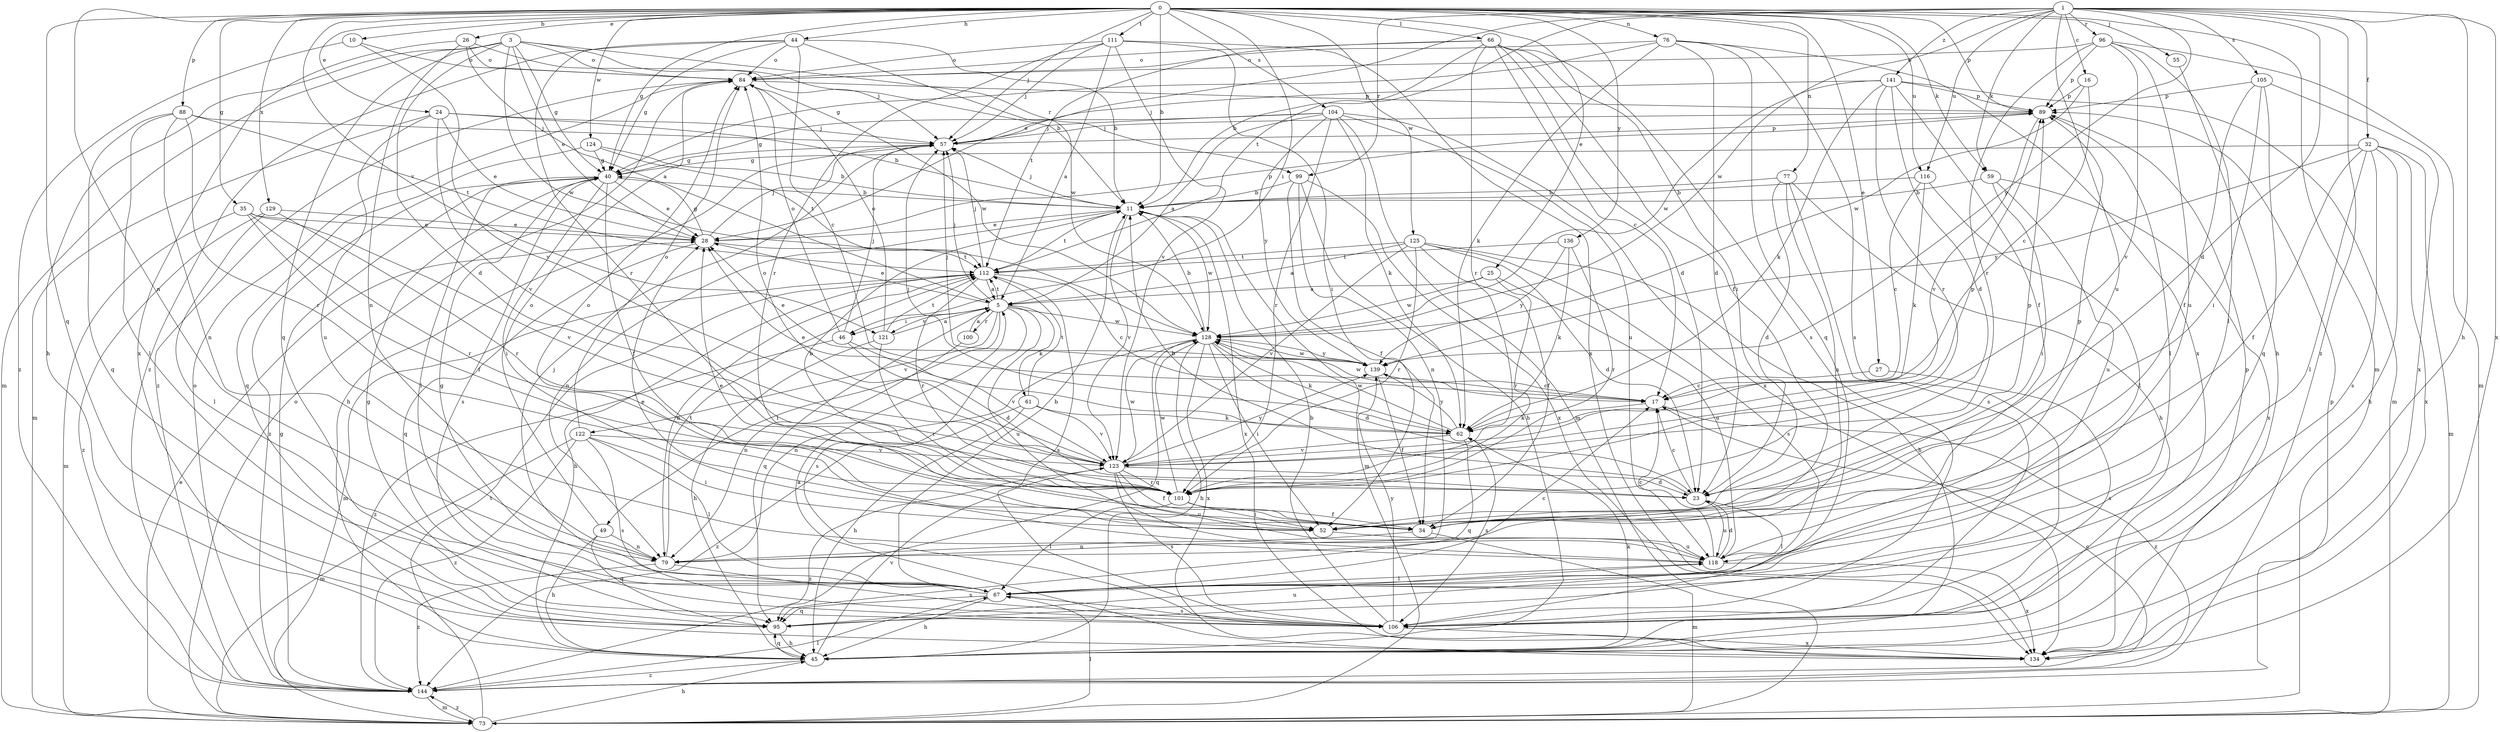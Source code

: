 strict digraph  {
0;
1;
3;
5;
10;
11;
16;
17;
23;
24;
25;
26;
27;
28;
32;
34;
35;
40;
44;
45;
46;
49;
52;
55;
57;
59;
61;
62;
66;
67;
73;
76;
77;
79;
84;
88;
89;
95;
96;
99;
100;
101;
104;
105;
106;
111;
112;
116;
118;
121;
122;
123;
124;
125;
128;
129;
134;
136;
139;
141;
144;
0 -> 10  [label=b];
0 -> 11  [label=b];
0 -> 24  [label=e];
0 -> 25  [label=e];
0 -> 26  [label=e];
0 -> 27  [label=e];
0 -> 35  [label=g];
0 -> 40  [label=g];
0 -> 44  [label=h];
0 -> 46  [label=i];
0 -> 55  [label=j];
0 -> 57  [label=j];
0 -> 59  [label=k];
0 -> 66  [label=l];
0 -> 73  [label=m];
0 -> 76  [label=n];
0 -> 77  [label=n];
0 -> 79  [label=n];
0 -> 88  [label=p];
0 -> 89  [label=p];
0 -> 95  [label=q];
0 -> 104  [label=s];
0 -> 111  [label=t];
0 -> 116  [label=u];
0 -> 121  [label=v];
0 -> 124  [label=w];
0 -> 125  [label=w];
0 -> 129  [label=x];
0 -> 136  [label=y];
1 -> 16  [label=c];
1 -> 23  [label=d];
1 -> 28  [label=e];
1 -> 32  [label=f];
1 -> 45  [label=h];
1 -> 59  [label=k];
1 -> 96  [label=r];
1 -> 99  [label=r];
1 -> 105  [label=s];
1 -> 112  [label=t];
1 -> 116  [label=u];
1 -> 118  [label=u];
1 -> 128  [label=w];
1 -> 134  [label=x];
1 -> 139  [label=y];
1 -> 141  [label=z];
1 -> 144  [label=z];
3 -> 11  [label=b];
3 -> 23  [label=d];
3 -> 28  [label=e];
3 -> 40  [label=g];
3 -> 45  [label=h];
3 -> 73  [label=m];
3 -> 84  [label=o];
3 -> 95  [label=q];
3 -> 99  [label=r];
3 -> 128  [label=w];
5 -> 28  [label=e];
5 -> 46  [label=i];
5 -> 49  [label=i];
5 -> 57  [label=j];
5 -> 61  [label=k];
5 -> 95  [label=q];
5 -> 100  [label=r];
5 -> 106  [label=s];
5 -> 112  [label=t];
5 -> 118  [label=u];
5 -> 121  [label=v];
5 -> 122  [label=v];
5 -> 128  [label=w];
10 -> 84  [label=o];
10 -> 123  [label=v];
10 -> 144  [label=z];
11 -> 28  [label=e];
11 -> 57  [label=j];
11 -> 73  [label=m];
11 -> 79  [label=n];
11 -> 112  [label=t];
11 -> 123  [label=v];
11 -> 128  [label=w];
11 -> 134  [label=x];
16 -> 17  [label=c];
16 -> 89  [label=p];
16 -> 128  [label=w];
17 -> 62  [label=k];
17 -> 128  [label=w];
17 -> 144  [label=z];
23 -> 11  [label=b];
23 -> 17  [label=c];
23 -> 67  [label=l];
23 -> 89  [label=p];
23 -> 118  [label=u];
24 -> 11  [label=b];
24 -> 28  [label=e];
24 -> 57  [label=j];
24 -> 73  [label=m];
24 -> 118  [label=u];
24 -> 123  [label=v];
25 -> 5  [label=a];
25 -> 101  [label=r];
25 -> 118  [label=u];
25 -> 128  [label=w];
26 -> 5  [label=a];
26 -> 57  [label=j];
26 -> 79  [label=n];
26 -> 84  [label=o];
26 -> 134  [label=x];
27 -> 17  [label=c];
27 -> 106  [label=s];
28 -> 40  [label=g];
28 -> 57  [label=j];
28 -> 89  [label=p];
28 -> 95  [label=q];
28 -> 112  [label=t];
32 -> 34  [label=f];
32 -> 40  [label=g];
32 -> 45  [label=h];
32 -> 67  [label=l];
32 -> 73  [label=m];
32 -> 106  [label=s];
32 -> 134  [label=x];
32 -> 139  [label=y];
34 -> 28  [label=e];
34 -> 73  [label=m];
34 -> 79  [label=n];
35 -> 28  [label=e];
35 -> 34  [label=f];
35 -> 73  [label=m];
35 -> 101  [label=r];
35 -> 123  [label=v];
40 -> 11  [label=b];
40 -> 28  [label=e];
40 -> 34  [label=f];
40 -> 52  [label=i];
40 -> 67  [label=l];
40 -> 106  [label=s];
40 -> 144  [label=z];
44 -> 11  [label=b];
44 -> 17  [label=c];
44 -> 40  [label=g];
44 -> 84  [label=o];
44 -> 101  [label=r];
44 -> 128  [label=w];
44 -> 144  [label=z];
45 -> 62  [label=k];
45 -> 95  [label=q];
45 -> 123  [label=v];
45 -> 144  [label=z];
46 -> 23  [label=d];
46 -> 57  [label=j];
46 -> 84  [label=o];
46 -> 123  [label=v];
46 -> 144  [label=z];
49 -> 45  [label=h];
49 -> 79  [label=n];
49 -> 84  [label=o];
49 -> 95  [label=q];
52 -> 84  [label=o];
52 -> 89  [label=p];
52 -> 118  [label=u];
55 -> 45  [label=h];
57 -> 40  [label=g];
57 -> 45  [label=h];
57 -> 89  [label=p];
59 -> 11  [label=b];
59 -> 52  [label=i];
59 -> 118  [label=u];
59 -> 134  [label=x];
61 -> 45  [label=h];
61 -> 62  [label=k];
61 -> 112  [label=t];
61 -> 123  [label=v];
61 -> 144  [label=z];
62 -> 28  [label=e];
62 -> 57  [label=j];
62 -> 95  [label=q];
62 -> 106  [label=s];
62 -> 123  [label=v];
62 -> 128  [label=w];
62 -> 139  [label=y];
66 -> 11  [label=b];
66 -> 17  [label=c];
66 -> 23  [label=d];
66 -> 34  [label=f];
66 -> 52  [label=i];
66 -> 84  [label=o];
66 -> 101  [label=r];
66 -> 106  [label=s];
66 -> 112  [label=t];
67 -> 11  [label=b];
67 -> 17  [label=c];
67 -> 40  [label=g];
67 -> 45  [label=h];
67 -> 57  [label=j];
67 -> 95  [label=q];
67 -> 106  [label=s];
73 -> 28  [label=e];
73 -> 45  [label=h];
73 -> 67  [label=l];
73 -> 84  [label=o];
73 -> 112  [label=t];
73 -> 144  [label=z];
76 -> 23  [label=d];
76 -> 40  [label=g];
76 -> 62  [label=k];
76 -> 84  [label=o];
76 -> 95  [label=q];
76 -> 106  [label=s];
76 -> 134  [label=x];
77 -> 11  [label=b];
77 -> 23  [label=d];
77 -> 45  [label=h];
77 -> 79  [label=n];
77 -> 106  [label=s];
79 -> 106  [label=s];
79 -> 112  [label=t];
79 -> 144  [label=z];
84 -> 89  [label=p];
84 -> 128  [label=w];
84 -> 144  [label=z];
88 -> 57  [label=j];
88 -> 67  [label=l];
88 -> 79  [label=n];
88 -> 95  [label=q];
88 -> 101  [label=r];
88 -> 112  [label=t];
89 -> 57  [label=j];
89 -> 67  [label=l];
89 -> 123  [label=v];
95 -> 45  [label=h];
95 -> 118  [label=u];
96 -> 67  [label=l];
96 -> 73  [label=m];
96 -> 84  [label=o];
96 -> 89  [label=p];
96 -> 101  [label=r];
96 -> 118  [label=u];
96 -> 123  [label=v];
99 -> 11  [label=b];
99 -> 34  [label=f];
99 -> 45  [label=h];
99 -> 79  [label=n];
99 -> 134  [label=x];
100 -> 5  [label=a];
100 -> 79  [label=n];
101 -> 11  [label=b];
101 -> 34  [label=f];
101 -> 52  [label=i];
101 -> 67  [label=l];
101 -> 128  [label=w];
104 -> 5  [label=a];
104 -> 40  [label=g];
104 -> 57  [label=j];
104 -> 62  [label=k];
104 -> 73  [label=m];
104 -> 101  [label=r];
104 -> 118  [label=u];
104 -> 134  [label=x];
104 -> 139  [label=y];
105 -> 34  [label=f];
105 -> 52  [label=i];
105 -> 89  [label=p];
105 -> 95  [label=q];
105 -> 134  [label=x];
106 -> 11  [label=b];
106 -> 40  [label=g];
106 -> 89  [label=p];
106 -> 134  [label=x];
106 -> 139  [label=y];
111 -> 5  [label=a];
111 -> 52  [label=i];
111 -> 57  [label=j];
111 -> 84  [label=o];
111 -> 101  [label=r];
111 -> 123  [label=v];
111 -> 134  [label=x];
112 -> 5  [label=a];
112 -> 17  [label=c];
112 -> 45  [label=h];
112 -> 57  [label=j];
112 -> 73  [label=m];
112 -> 79  [label=n];
112 -> 101  [label=r];
112 -> 106  [label=s];
116 -> 11  [label=b];
116 -> 17  [label=c];
116 -> 62  [label=k];
116 -> 67  [label=l];
118 -> 17  [label=c];
118 -> 23  [label=d];
118 -> 28  [label=e];
118 -> 67  [label=l];
118 -> 134  [label=x];
121 -> 5  [label=a];
121 -> 45  [label=h];
121 -> 52  [label=i];
121 -> 84  [label=o];
121 -> 112  [label=t];
122 -> 52  [label=i];
122 -> 67  [label=l];
122 -> 73  [label=m];
122 -> 84  [label=o];
122 -> 106  [label=s];
122 -> 123  [label=v];
122 -> 144  [label=z];
123 -> 23  [label=d];
123 -> 34  [label=f];
123 -> 84  [label=o];
123 -> 89  [label=p];
123 -> 101  [label=r];
123 -> 106  [label=s];
123 -> 118  [label=u];
123 -> 128  [label=w];
123 -> 139  [label=y];
123 -> 144  [label=z];
124 -> 11  [label=b];
124 -> 40  [label=g];
124 -> 95  [label=q];
124 -> 112  [label=t];
125 -> 5  [label=a];
125 -> 23  [label=d];
125 -> 34  [label=f];
125 -> 45  [label=h];
125 -> 101  [label=r];
125 -> 106  [label=s];
125 -> 112  [label=t];
125 -> 123  [label=v];
128 -> 11  [label=b];
128 -> 23  [label=d];
128 -> 45  [label=h];
128 -> 52  [label=i];
128 -> 62  [label=k];
128 -> 79  [label=n];
128 -> 95  [label=q];
128 -> 134  [label=x];
128 -> 139  [label=y];
129 -> 28  [label=e];
129 -> 67  [label=l];
129 -> 101  [label=r];
129 -> 144  [label=z];
134 -> 5  [label=a];
136 -> 62  [label=k];
136 -> 101  [label=r];
136 -> 112  [label=t];
136 -> 139  [label=y];
139 -> 17  [label=c];
139 -> 28  [label=e];
139 -> 34  [label=f];
139 -> 57  [label=j];
139 -> 128  [label=w];
141 -> 23  [label=d];
141 -> 34  [label=f];
141 -> 57  [label=j];
141 -> 62  [label=k];
141 -> 73  [label=m];
141 -> 89  [label=p];
141 -> 101  [label=r];
141 -> 128  [label=w];
144 -> 17  [label=c];
144 -> 40  [label=g];
144 -> 67  [label=l];
144 -> 73  [label=m];
144 -> 84  [label=o];
144 -> 89  [label=p];
}
